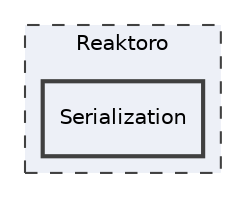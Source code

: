 digraph "Reaktoro/Serialization"
{
 // INTERACTIVE_SVG=YES
 // LATEX_PDF_SIZE
  bgcolor="transparent";
  edge [fontname="Helvetica",fontsize="10",labelfontname="Helvetica",labelfontsize="10"];
  node [fontname="Helvetica",fontsize="10",shape=record];
  compound=true
  subgraph clusterdir_8e92d4b241d211e8bbb38ad86320f5f7 {
    graph [ bgcolor="#edf0f7", pencolor="grey25", style="filled,dashed,", label="Reaktoro", fontname="Helvetica", fontsize="10", URL="dir_8e92d4b241d211e8bbb38ad86320f5f7.html"]
  dir_962e7d41644c3b6fff6e539adbd88c11 [shape=box, label="Serialization", style="filled,bold,", fillcolor="#edf0f7", color="grey25", URL="dir_962e7d41644c3b6fff6e539adbd88c11.html"];
  }
}
